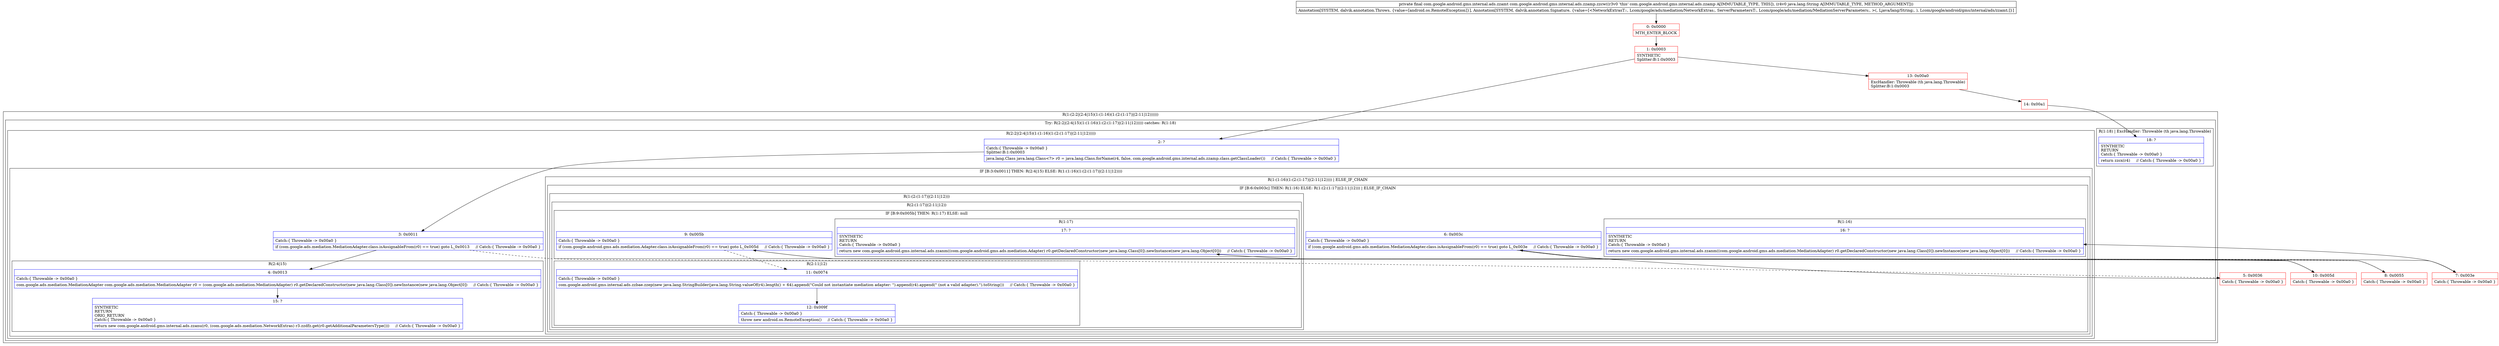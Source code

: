 digraph "CFG forcom.google.android.gms.internal.ads.zzamp.zzcw(Ljava\/lang\/String;)Lcom\/google\/android\/gms\/internal\/ads\/zzamt;" {
subgraph cluster_Region_1754116091 {
label = "R(1:(2:2|(2:4|15)(1:(1:16)(1:(2:(1:17)|(2:11|12))))))";
node [shape=record,color=blue];
subgraph cluster_TryCatchRegion_1351453608 {
label = "Try: R(2:2|(2:4|15)(1:(1:16)(1:(2:(1:17)|(2:11|12))))) catches: R(1:18)";
node [shape=record,color=blue];
subgraph cluster_Region_1708325378 {
label = "R(2:2|(2:4|15)(1:(1:16)(1:(2:(1:17)|(2:11|12)))))";
node [shape=record,color=blue];
Node_2 [shape=record,label="{2\:\ ?|Catch:\{ Throwable \-\> 0x00a0 \}\lSplitter:B:1:0x0003\l|java.lang.Class java.lang.Class\<?\> r0 = java.lang.Class.forName(r4, false, com.google.android.gms.internal.ads.zzamp.class.getClassLoader())     \/\/ Catch:\{ Throwable \-\> 0x00a0 \}\l}"];
subgraph cluster_IfRegion_2042953304 {
label = "IF [B:3:0x0011] THEN: R(2:4|15) ELSE: R(1:(1:16)(1:(2:(1:17)|(2:11|12))))";
node [shape=record,color=blue];
Node_3 [shape=record,label="{3\:\ 0x0011|Catch:\{ Throwable \-\> 0x00a0 \}\l|if (com.google.ads.mediation.MediationAdapter.class.isAssignableFrom(r0) == true) goto L_0x0013     \/\/ Catch:\{ Throwable \-\> 0x00a0 \}\l}"];
subgraph cluster_Region_1877391238 {
label = "R(2:4|15)";
node [shape=record,color=blue];
Node_4 [shape=record,label="{4\:\ 0x0013|Catch:\{ Throwable \-\> 0x00a0 \}\l|com.google.ads.mediation.MediationAdapter com.google.ads.mediation.MediationAdapter r0 = (com.google.ads.mediation.MediationAdapter) r0.getDeclaredConstructor(new java.lang.Class[0]).newInstance(new java.lang.Object[0])     \/\/ Catch:\{ Throwable \-\> 0x00a0 \}\l}"];
Node_15 [shape=record,label="{15\:\ ?|SYNTHETIC\lRETURN\lORIG_RETURN\lCatch:\{ Throwable \-\> 0x00a0 \}\l|return new com.google.android.gms.internal.ads.zzanu(r0, (com.google.ads.mediation.NetworkExtras) r3.zzdfz.get(r0.getAdditionalParametersType()))     \/\/ Catch:\{ Throwable \-\> 0x00a0 \}\l}"];
}
subgraph cluster_Region_1789096272 {
label = "R(1:(1:16)(1:(2:(1:17)|(2:11|12)))) | ELSE_IF_CHAIN\l";
node [shape=record,color=blue];
subgraph cluster_IfRegion_1407312022 {
label = "IF [B:6:0x003c] THEN: R(1:16) ELSE: R(1:(2:(1:17)|(2:11|12))) | ELSE_IF_CHAIN\l";
node [shape=record,color=blue];
Node_6 [shape=record,label="{6\:\ 0x003c|Catch:\{ Throwable \-\> 0x00a0 \}\l|if (com.google.android.gms.ads.mediation.MediationAdapter.class.isAssignableFrom(r0) == true) goto L_0x003e     \/\/ Catch:\{ Throwable \-\> 0x00a0 \}\l}"];
subgraph cluster_Region_563151362 {
label = "R(1:16)";
node [shape=record,color=blue];
Node_16 [shape=record,label="{16\:\ ?|SYNTHETIC\lRETURN\lCatch:\{ Throwable \-\> 0x00a0 \}\l|return new com.google.android.gms.internal.ads.zzanm((com.google.android.gms.ads.mediation.MediationAdapter) r0.getDeclaredConstructor(new java.lang.Class[0]).newInstance(new java.lang.Object[0]))     \/\/ Catch:\{ Throwable \-\> 0x00a0 \}\l}"];
}
subgraph cluster_Region_1691928439 {
label = "R(1:(2:(1:17)|(2:11|12)))";
node [shape=record,color=blue];
subgraph cluster_Region_1638878816 {
label = "R(2:(1:17)|(2:11|12))";
node [shape=record,color=blue];
subgraph cluster_IfRegion_2138639958 {
label = "IF [B:9:0x005b] THEN: R(1:17) ELSE: null";
node [shape=record,color=blue];
Node_9 [shape=record,label="{9\:\ 0x005b|Catch:\{ Throwable \-\> 0x00a0 \}\l|if (com.google.android.gms.ads.mediation.Adapter.class.isAssignableFrom(r0) == true) goto L_0x005d     \/\/ Catch:\{ Throwable \-\> 0x00a0 \}\l}"];
subgraph cluster_Region_637127864 {
label = "R(1:17)";
node [shape=record,color=blue];
Node_17 [shape=record,label="{17\:\ ?|SYNTHETIC\lRETURN\lCatch:\{ Throwable \-\> 0x00a0 \}\l|return new com.google.android.gms.internal.ads.zzanm((com.google.android.gms.ads.mediation.Adapter) r0.getDeclaredConstructor(new java.lang.Class[0]).newInstance(new java.lang.Object[0]))     \/\/ Catch:\{ Throwable \-\> 0x00a0 \}\l}"];
}
}
subgraph cluster_Region_1564690742 {
label = "R(2:11|12)";
node [shape=record,color=blue];
Node_11 [shape=record,label="{11\:\ 0x0074|Catch:\{ Throwable \-\> 0x00a0 \}\l|com.google.android.gms.internal.ads.zzbae.zzep(new java.lang.StringBuilder(java.lang.String.valueOf(r4).length() + 64).append(\"Could not instantiate mediation adapter: \").append(r4).append(\" (not a valid adapter).\").toString())     \/\/ Catch:\{ Throwable \-\> 0x00a0 \}\l}"];
Node_12 [shape=record,label="{12\:\ 0x009f|Catch:\{ Throwable \-\> 0x00a0 \}\l|throw new android.os.RemoteException()     \/\/ Catch:\{ Throwable \-\> 0x00a0 \}\l}"];
}
}
}
}
}
}
}
subgraph cluster_Region_748390975 {
label = "R(1:18) | ExcHandler: Throwable (th java.lang.Throwable)\l";
node [shape=record,color=blue];
Node_18 [shape=record,label="{18\:\ ?|SYNTHETIC\lRETURN\lCatch:\{ Throwable \-\> 0x00a0 \}\l|return zzcx(r4)     \/\/ Catch:\{ Throwable \-\> 0x00a0 \}\l}"];
}
}
}
subgraph cluster_Region_748390975 {
label = "R(1:18) | ExcHandler: Throwable (th java.lang.Throwable)\l";
node [shape=record,color=blue];
Node_18 [shape=record,label="{18\:\ ?|SYNTHETIC\lRETURN\lCatch:\{ Throwable \-\> 0x00a0 \}\l|return zzcx(r4)     \/\/ Catch:\{ Throwable \-\> 0x00a0 \}\l}"];
}
Node_0 [shape=record,color=red,label="{0\:\ 0x0000|MTH_ENTER_BLOCK\l}"];
Node_1 [shape=record,color=red,label="{1\:\ 0x0003|SYNTHETIC\lSplitter:B:1:0x0003\l}"];
Node_5 [shape=record,color=red,label="{5\:\ 0x0036|Catch:\{ Throwable \-\> 0x00a0 \}\l}"];
Node_7 [shape=record,color=red,label="{7\:\ 0x003e|Catch:\{ Throwable \-\> 0x00a0 \}\l}"];
Node_8 [shape=record,color=red,label="{8\:\ 0x0055|Catch:\{ Throwable \-\> 0x00a0 \}\l}"];
Node_10 [shape=record,color=red,label="{10\:\ 0x005d|Catch:\{ Throwable \-\> 0x00a0 \}\l}"];
Node_13 [shape=record,color=red,label="{13\:\ 0x00a0|ExcHandler: Throwable (th java.lang.Throwable)\lSplitter:B:1:0x0003\l}"];
Node_14 [shape=record,color=red,label="{14\:\ 0x00a1}"];
MethodNode[shape=record,label="{private final com.google.android.gms.internal.ads.zzamt com.google.android.gms.internal.ads.zzamp.zzcw((r3v0 'this' com.google.android.gms.internal.ads.zzamp A[IMMUTABLE_TYPE, THIS]), (r4v0 java.lang.String A[IMMUTABLE_TYPE, METHOD_ARGUMENT]))  | Annotation[SYSTEM, dalvik.annotation.Throws, \{value=[android.os.RemoteException]\}], Annotation[SYSTEM, dalvik.annotation.Signature, \{value=[\<NetworkExtrasT::, Lcom\/google\/ads\/mediation\/NetworkExtras;, ServerParametersT:, Lcom\/google\/ads\/mediation\/MediationServerParameters;, \>(, Ljava\/lang\/String;, ), Lcom\/google\/android\/gms\/internal\/ads\/zzamt;]\}]\l}"];
MethodNode -> Node_0;
Node_2 -> Node_3;
Node_3 -> Node_4;
Node_3 -> Node_5[style=dashed];
Node_4 -> Node_15;
Node_6 -> Node_7;
Node_6 -> Node_8[style=dashed];
Node_9 -> Node_10;
Node_9 -> Node_11[style=dashed];
Node_11 -> Node_12;
Node_0 -> Node_1;
Node_1 -> Node_2;
Node_1 -> Node_13;
Node_5 -> Node_6;
Node_7 -> Node_16;
Node_8 -> Node_9;
Node_10 -> Node_17;
Node_13 -> Node_14;
Node_14 -> Node_18;
}

